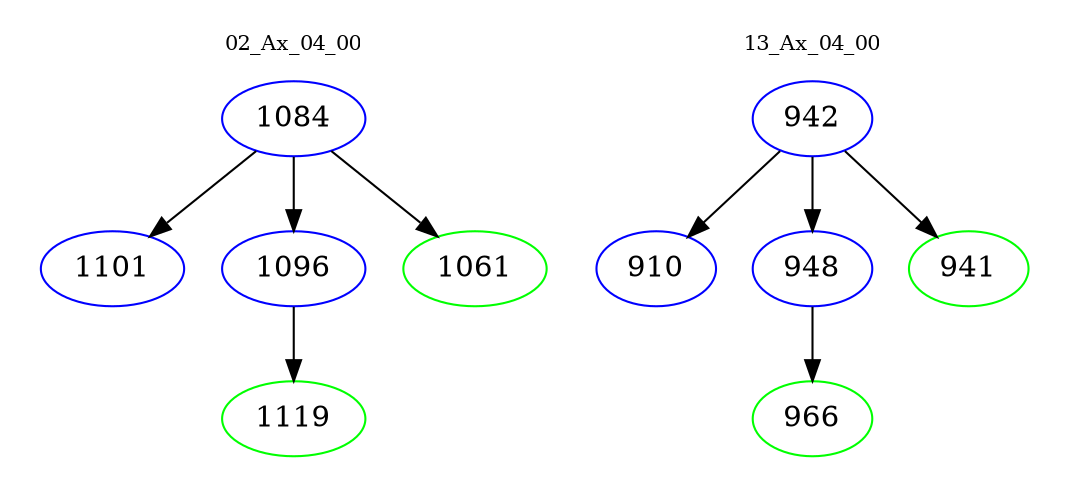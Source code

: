 digraph{
subgraph cluster_0 {
color = white
label = "02_Ax_04_00";
fontsize=10;
T0_1084 [label="1084", color="blue"]
T0_1084 -> T0_1101 [color="black"]
T0_1101 [label="1101", color="blue"]
T0_1084 -> T0_1096 [color="black"]
T0_1096 [label="1096", color="blue"]
T0_1096 -> T0_1119 [color="black"]
T0_1119 [label="1119", color="green"]
T0_1084 -> T0_1061 [color="black"]
T0_1061 [label="1061", color="green"]
}
subgraph cluster_1 {
color = white
label = "13_Ax_04_00";
fontsize=10;
T1_942 [label="942", color="blue"]
T1_942 -> T1_910 [color="black"]
T1_910 [label="910", color="blue"]
T1_942 -> T1_948 [color="black"]
T1_948 [label="948", color="blue"]
T1_948 -> T1_966 [color="black"]
T1_966 [label="966", color="green"]
T1_942 -> T1_941 [color="black"]
T1_941 [label="941", color="green"]
}
}
